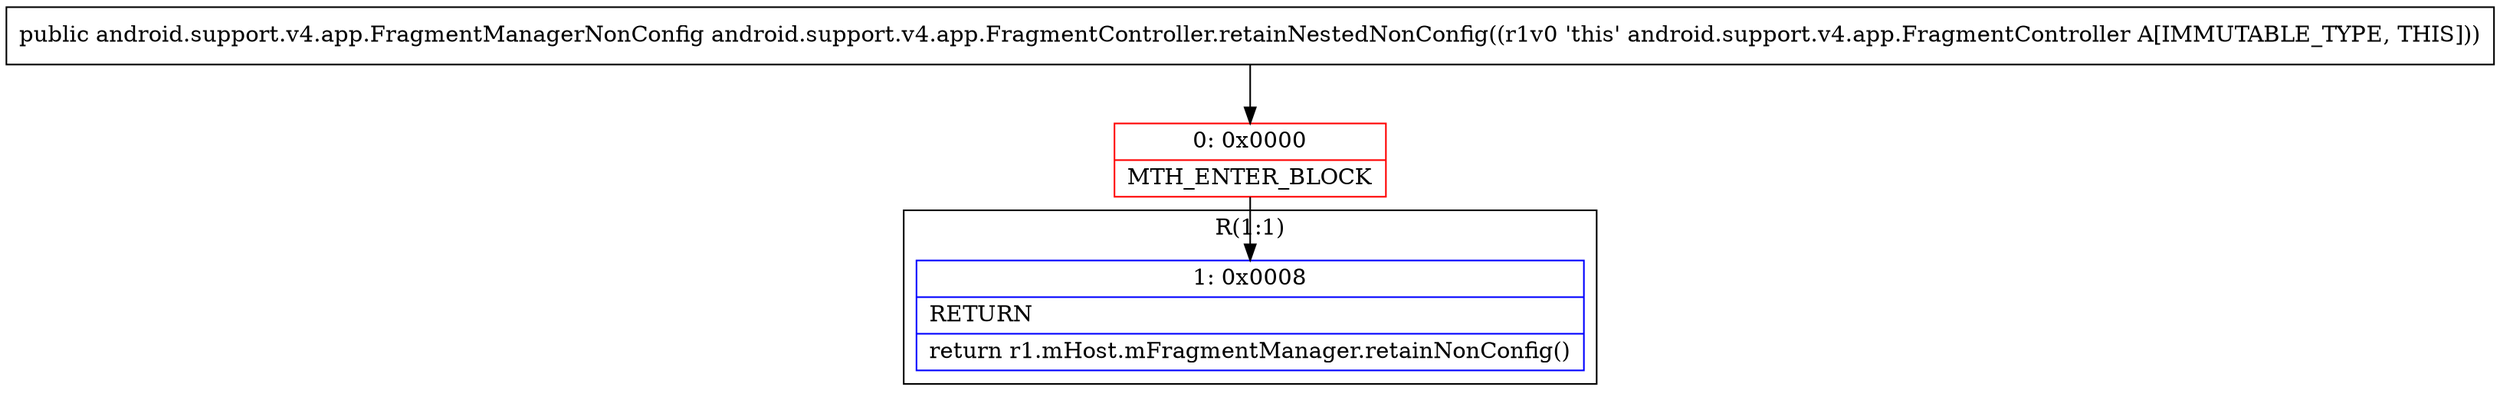 digraph "CFG forandroid.support.v4.app.FragmentController.retainNestedNonConfig()Landroid\/support\/v4\/app\/FragmentManagerNonConfig;" {
subgraph cluster_Region_1982509936 {
label = "R(1:1)";
node [shape=record,color=blue];
Node_1 [shape=record,label="{1\:\ 0x0008|RETURN\l|return r1.mHost.mFragmentManager.retainNonConfig()\l}"];
}
Node_0 [shape=record,color=red,label="{0\:\ 0x0000|MTH_ENTER_BLOCK\l}"];
MethodNode[shape=record,label="{public android.support.v4.app.FragmentManagerNonConfig android.support.v4.app.FragmentController.retainNestedNonConfig((r1v0 'this' android.support.v4.app.FragmentController A[IMMUTABLE_TYPE, THIS])) }"];
MethodNode -> Node_0;
Node_0 -> Node_1;
}

